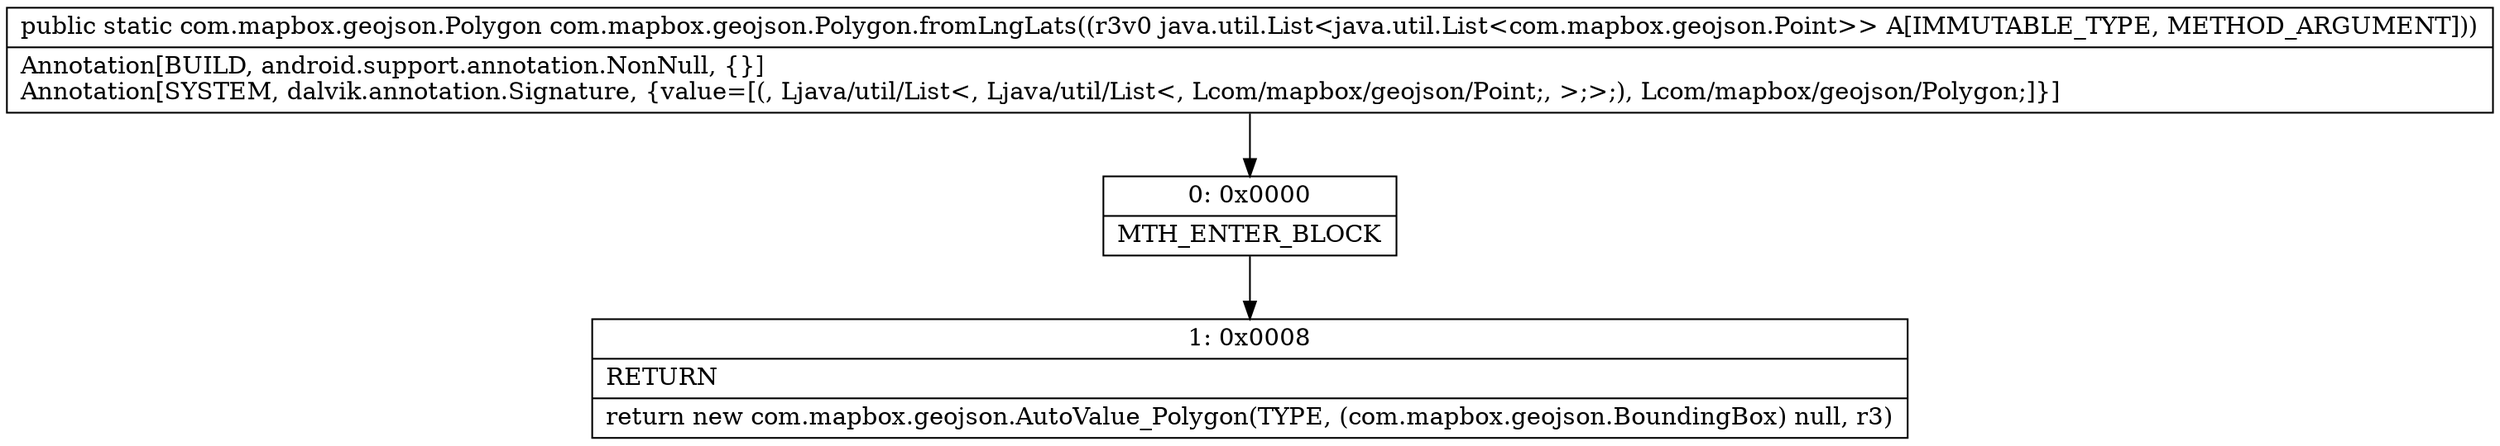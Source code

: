 digraph "CFG forcom.mapbox.geojson.Polygon.fromLngLats(Ljava\/util\/List;)Lcom\/mapbox\/geojson\/Polygon;" {
Node_0 [shape=record,label="{0\:\ 0x0000|MTH_ENTER_BLOCK\l}"];
Node_1 [shape=record,label="{1\:\ 0x0008|RETURN\l|return new com.mapbox.geojson.AutoValue_Polygon(TYPE, (com.mapbox.geojson.BoundingBox) null, r3)\l}"];
MethodNode[shape=record,label="{public static com.mapbox.geojson.Polygon com.mapbox.geojson.Polygon.fromLngLats((r3v0 java.util.List\<java.util.List\<com.mapbox.geojson.Point\>\> A[IMMUTABLE_TYPE, METHOD_ARGUMENT]))  | Annotation[BUILD, android.support.annotation.NonNull, \{\}]\lAnnotation[SYSTEM, dalvik.annotation.Signature, \{value=[(, Ljava\/util\/List\<, Ljava\/util\/List\<, Lcom\/mapbox\/geojson\/Point;, \>;\>;), Lcom\/mapbox\/geojson\/Polygon;]\}]\l}"];
MethodNode -> Node_0;
Node_0 -> Node_1;
}

